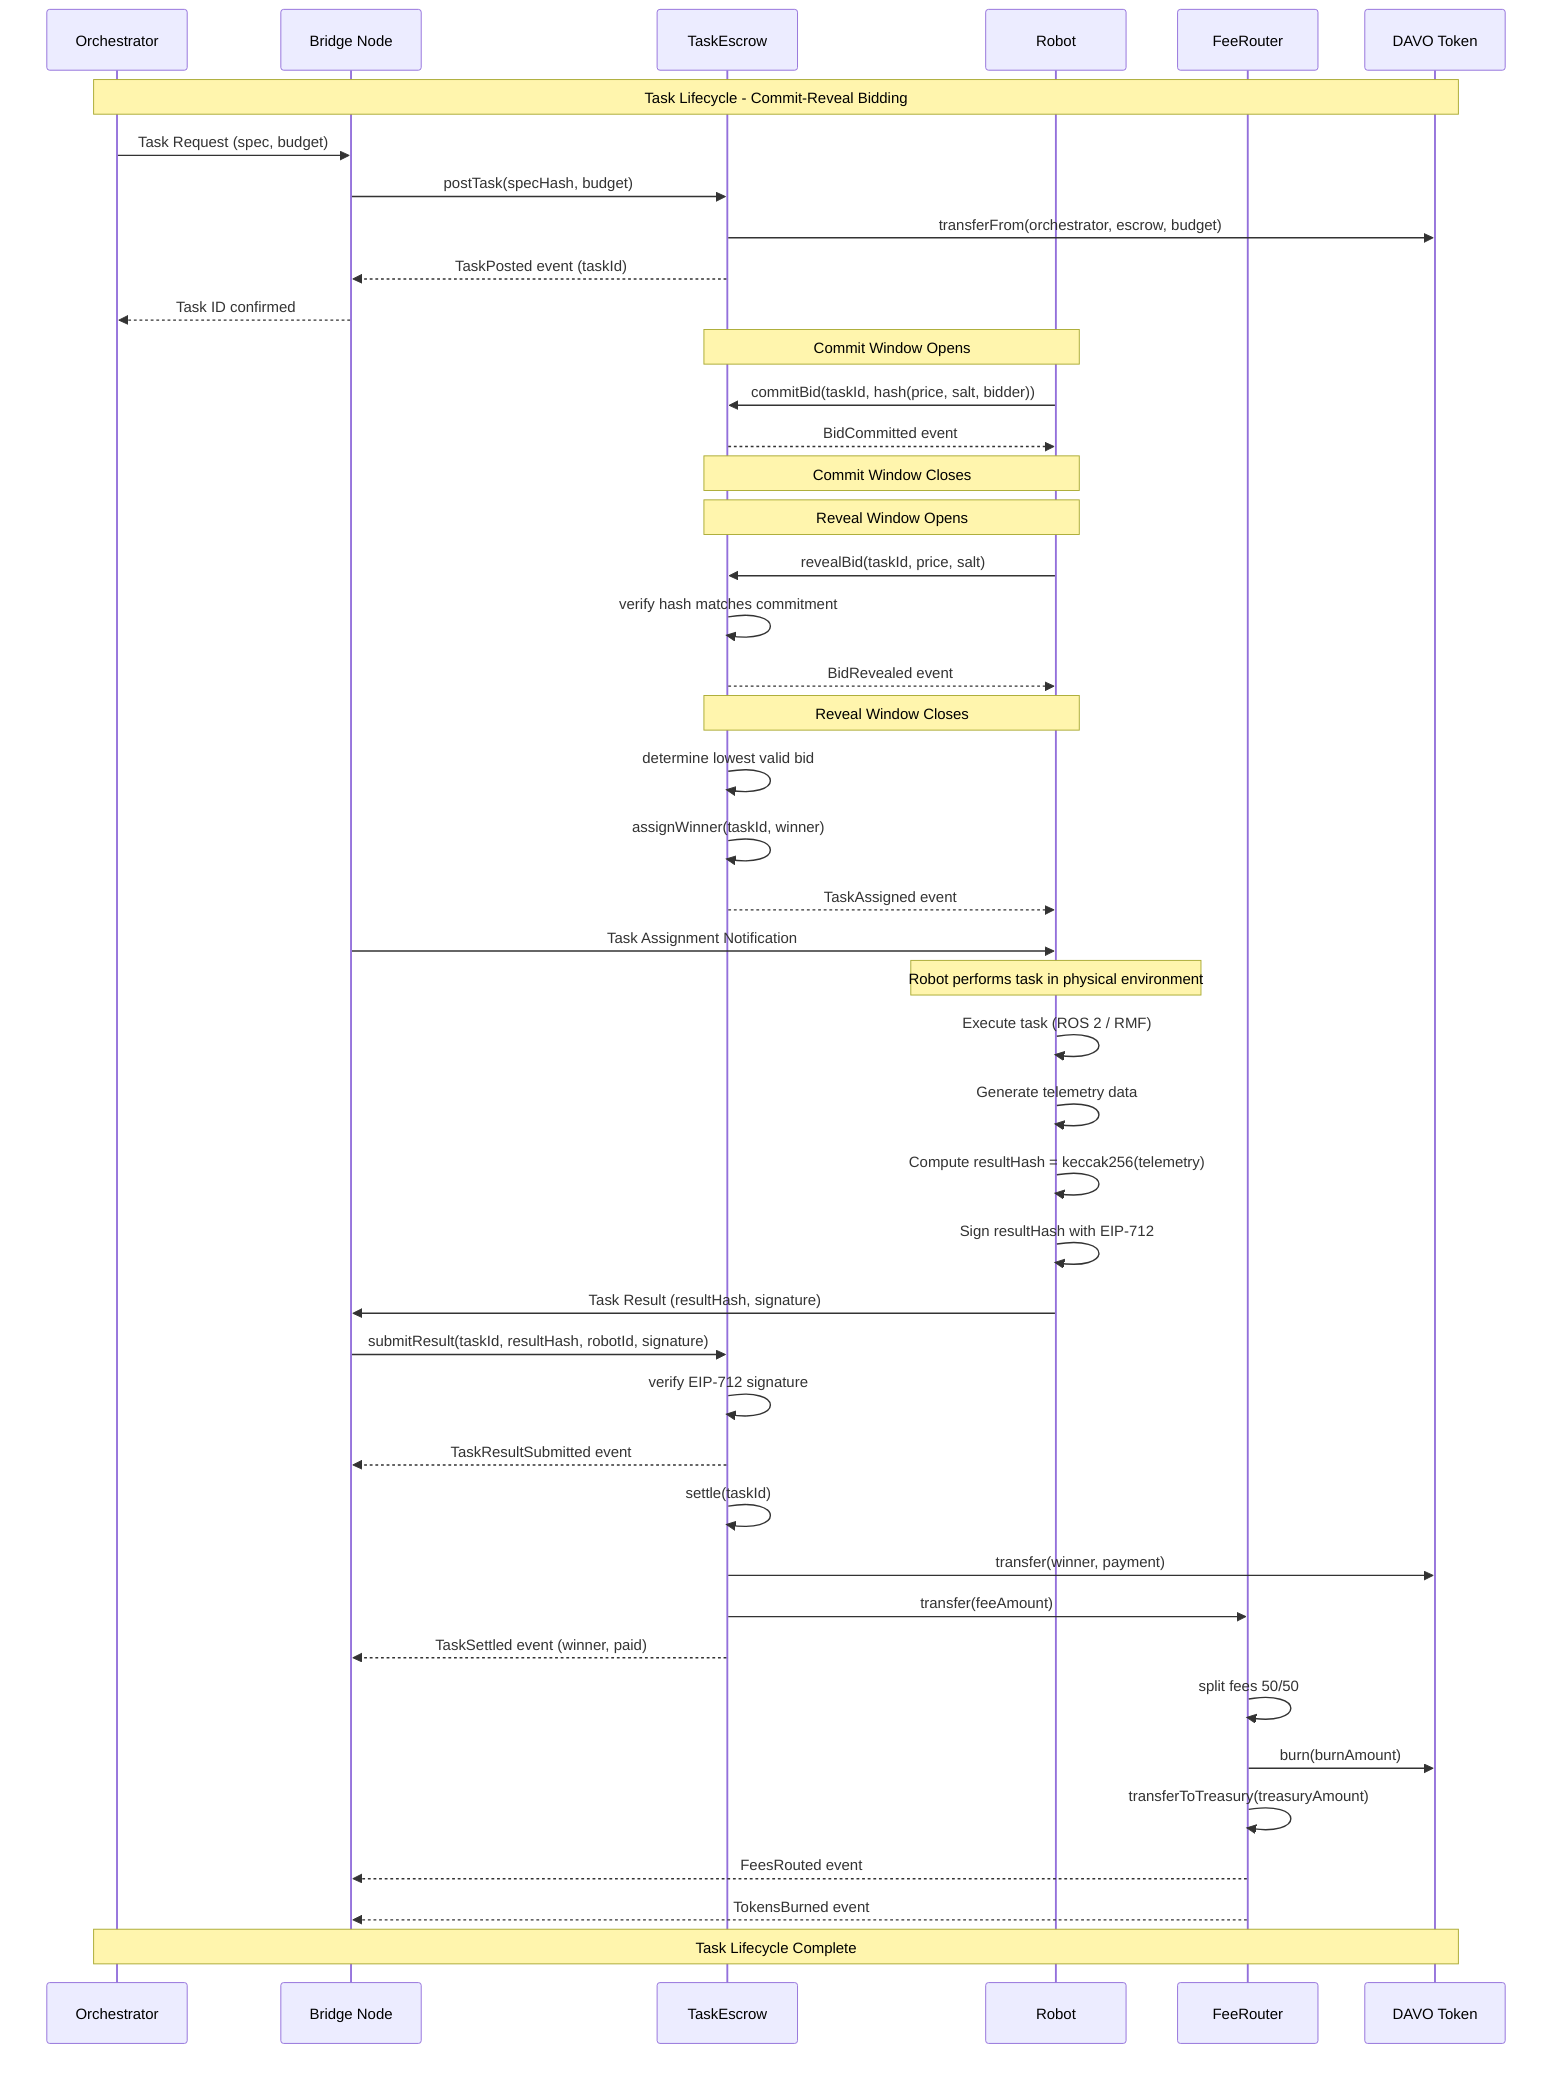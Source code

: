 sequenceDiagram
    participant O as Orchestrator
    participant B as Bridge Node
    participant T as TaskEscrow
    participant R as Robot
    participant F as FeeRouter
    participant D as DAVO Token

    Note over O,D: Task Lifecycle - Commit-Reveal Bidding

    %% Task Creation
    O->>B: Task Request (spec, budget)
    B->>T: postTask(specHash, budget)
    T->>D: transferFrom(orchestrator, escrow, budget)
    T-->>B: TaskPosted event (taskId)
    B-->>O: Task ID confirmed

    %% Bidding Phase - Commit
    Note over R,T: Commit Window Opens
    R->>T: commitBid(taskId, hash(price, salt, bidder))
    T-->>R: BidCommitted event
    Note over R,T: Commit Window Closes

    %% Bidding Phase - Reveal
    Note over R,T: Reveal Window Opens
    R->>T: revealBid(taskId, price, salt)
    T->>T: verify hash matches commitment
    T-->>R: BidRevealed event
    Note over R,T: Reveal Window Closes

    %% Task Assignment
    T->>T: determine lowest valid bid
    T->>T: assignWinner(taskId, winner)
    T-->>R: TaskAssigned event
    B->>R: Task Assignment Notification

    %% Task Execution
    Note over R: Robot performs task in physical environment
    R->>R: Execute task (ROS 2 / RMF)
    R->>R: Generate telemetry data
    R->>R: Compute resultHash = keccak256(telemetry)

    %% Result Submission
    R->>R: Sign resultHash with EIP-712
    R->>B: Task Result (resultHash, signature)
    B->>T: submitResult(taskId, resultHash, robotId, signature)
    T->>T: verify EIP-712 signature
    T-->>B: TaskResultSubmitted event

    %% Settlement
    T->>T: settle(taskId)
    T->>D: transfer(winner, payment)
    T->>F: transfer(feeAmount)
    T-->>B: TaskSettled event (winner, paid)
    
    %% Fee Distribution
    F->>F: split fees 50/50
    F->>D: burn(burnAmount)
    F->>F: transferToTreasury(treasuryAmount)
    F-->>B: FeesRouted event
    F-->>B: TokensBurned event

    Note over O,D: Task Lifecycle Complete